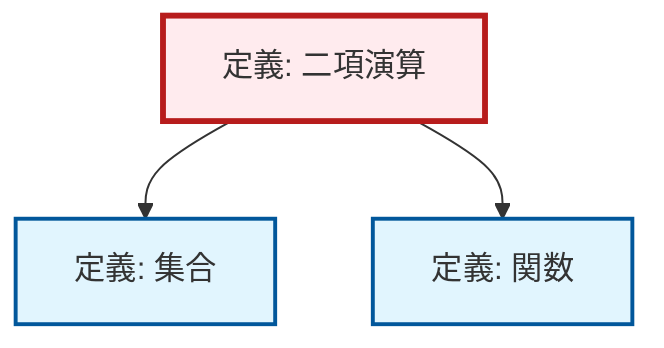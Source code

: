 graph TD
    classDef definition fill:#e1f5fe,stroke:#01579b,stroke-width:2px
    classDef theorem fill:#f3e5f5,stroke:#4a148c,stroke-width:2px
    classDef axiom fill:#fff3e0,stroke:#e65100,stroke-width:2px
    classDef example fill:#e8f5e9,stroke:#1b5e20,stroke-width:2px
    classDef current fill:#ffebee,stroke:#b71c1c,stroke-width:3px
    def-function["定義: 関数"]:::definition
    def-set["定義: 集合"]:::definition
    def-binary-operation["定義: 二項演算"]:::definition
    def-binary-operation --> def-set
    def-binary-operation --> def-function
    class def-binary-operation current